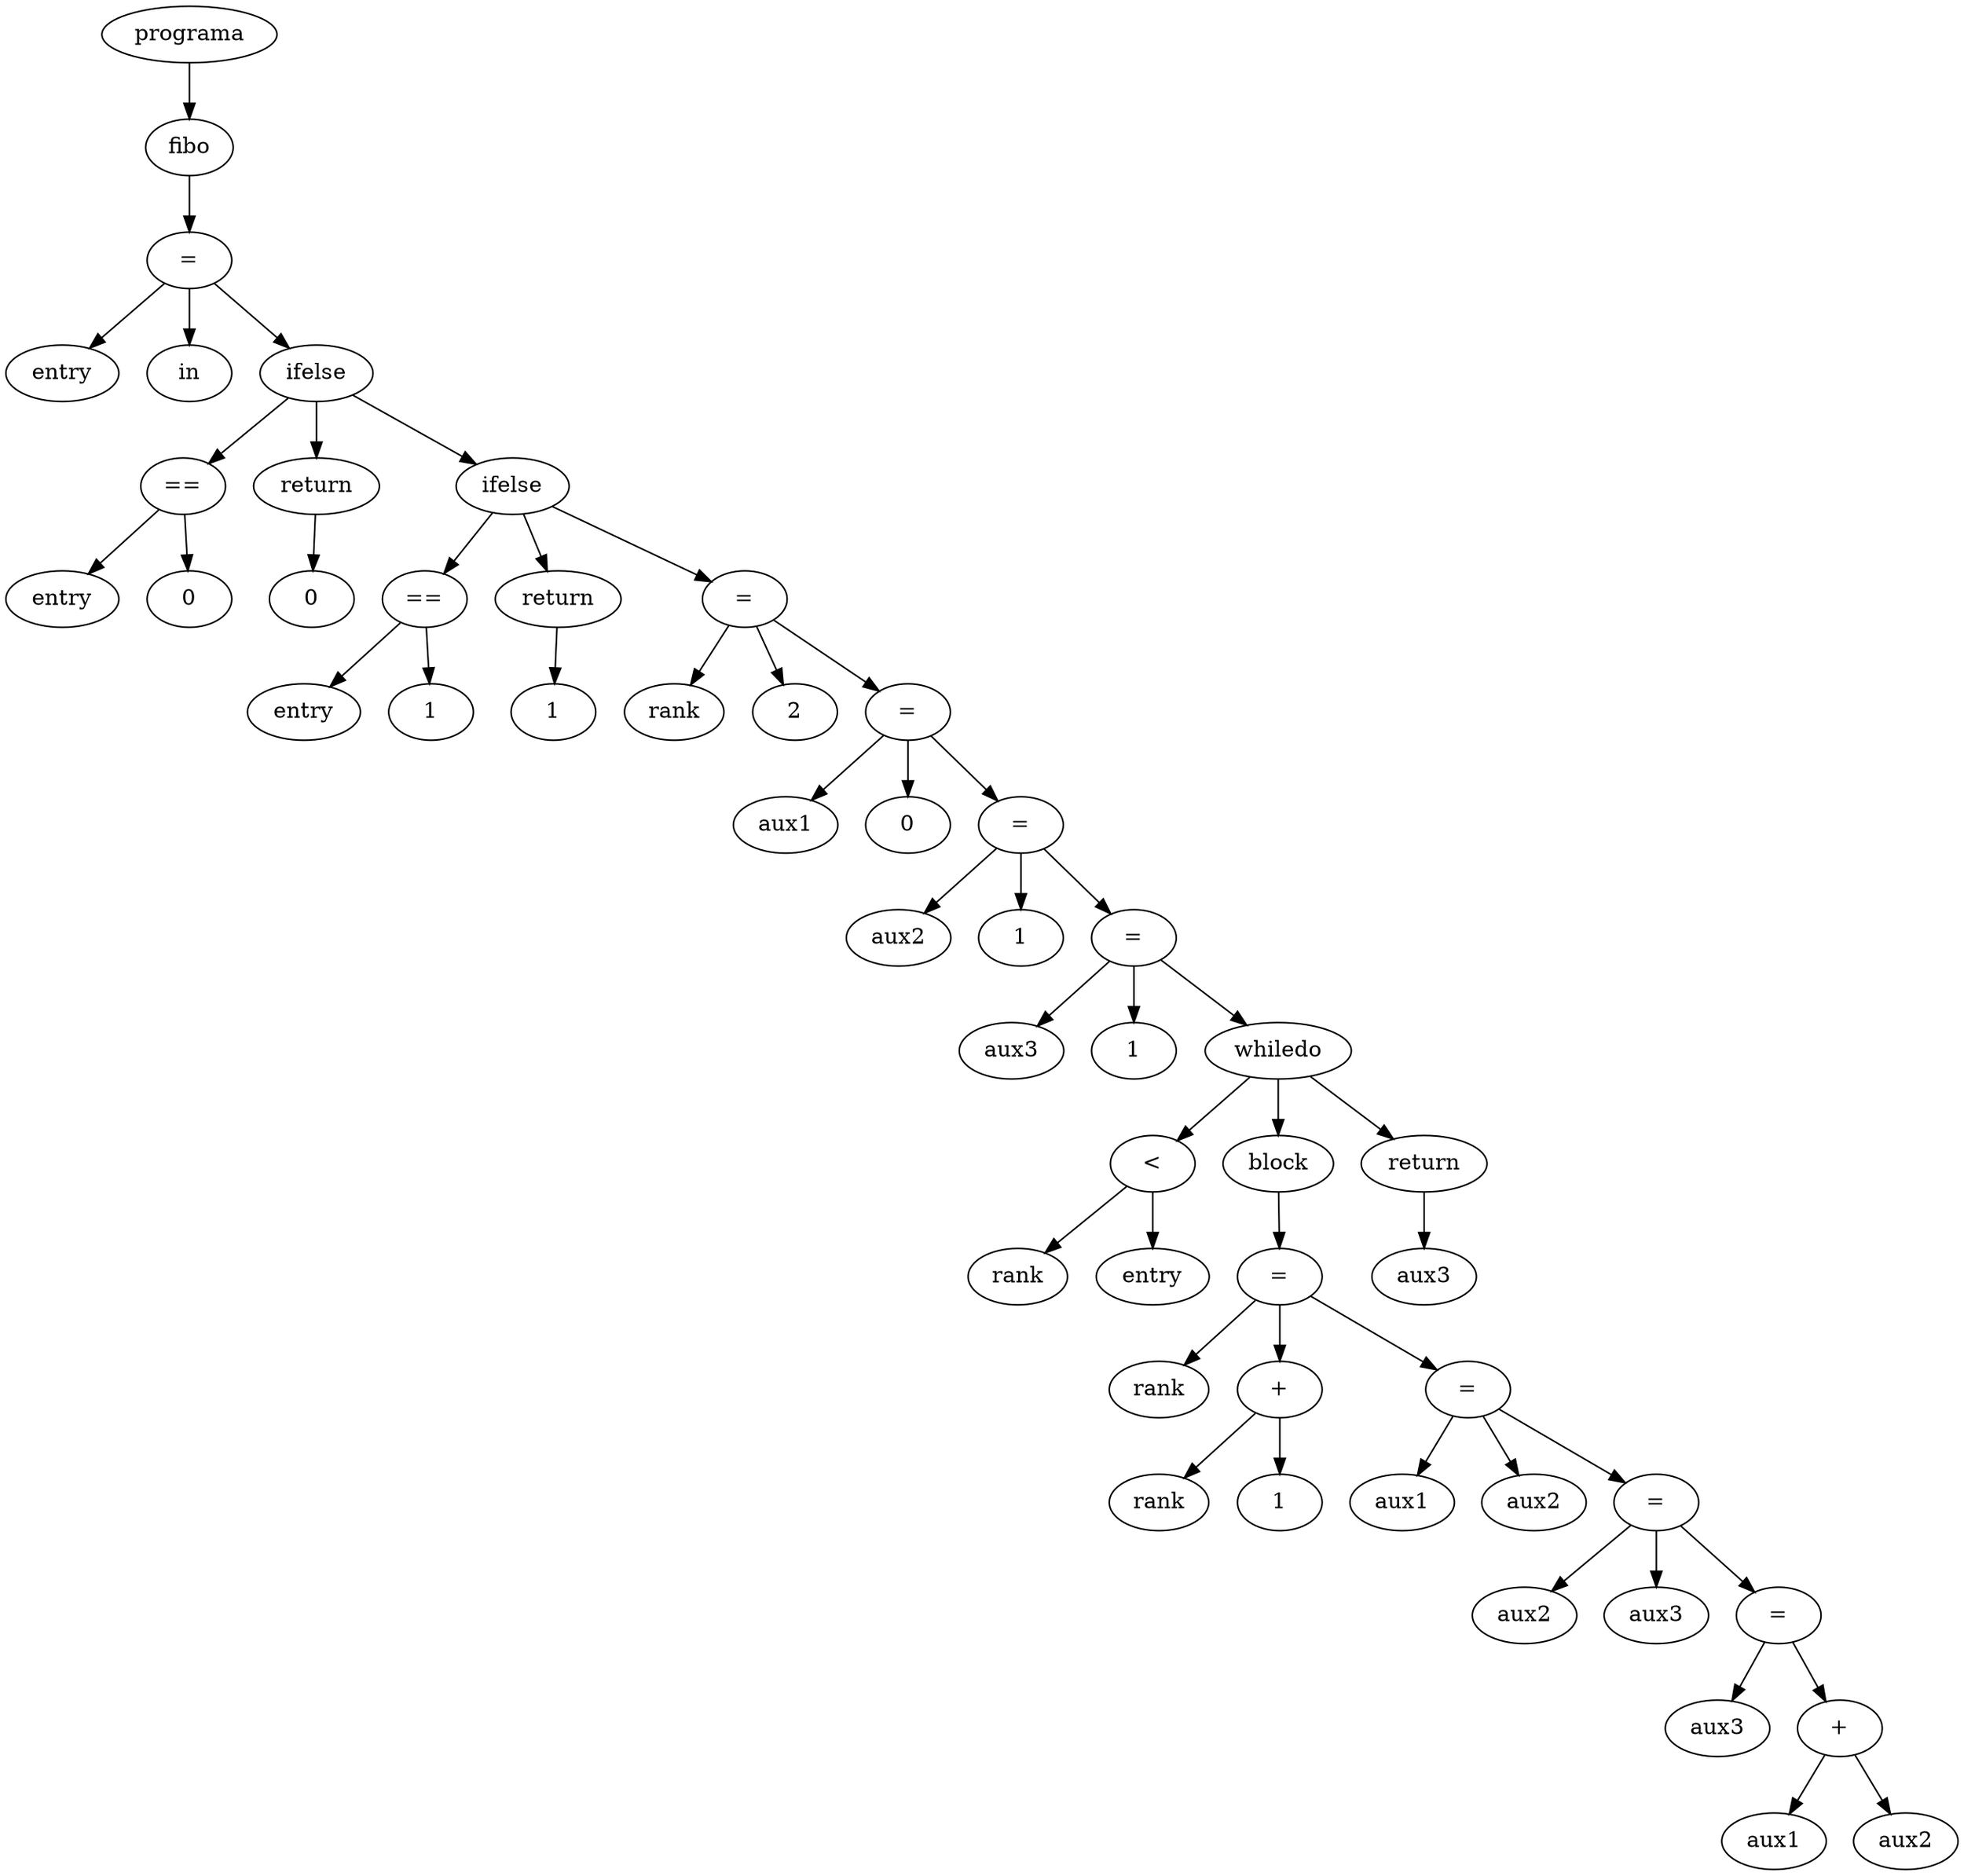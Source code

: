 digraph G {
node_0x8415e0 [label="programa"]
node_0x841590 [label="fibo"]
node_0x8407b0 [label="="]
node_0x840090 [label="entry"]
node_0x8407b0 -> node_0x840090
node_0x840780 [label="in"]
node_0x8407b0 -> node_0x840780
node_0x8409f0 [label="ifelse"]
node_0x840920 [label="=="]
node_0x840800 [label="entry"]
node_0x840920 -> node_0x840800
node_0x840830 [label="0"]
node_0x840920 -> node_0x840830
node_0x8409f0 -> node_0x840920
node_0x8409a0 [label="return"]
node_0x840970 [label="0"]
node_0x8409a0 -> node_0x840970
node_0x8409f0 -> node_0x8409a0
node_0x840c30 [label="ifelse"]
node_0x840b60 [label="=="]
node_0x840a40 [label="entry"]
node_0x840b60 -> node_0x840a40
node_0x840a70 [label="1"]
node_0x840b60 -> node_0x840a70
node_0x840c30 -> node_0x840b60
node_0x840be0 [label="return"]
node_0x840bb0 [label="1"]
node_0x840be0 -> node_0x840bb0
node_0x840c30 -> node_0x840be0
node_0x840da0 [label="="]
node_0x840c80 [label="rank"]
node_0x840da0 -> node_0x840c80
node_0x840cb0 [label="2"]
node_0x840da0 -> node_0x840cb0
node_0x840e50 [label="="]
node_0x840df0 [label="aux1"]
node_0x840e50 -> node_0x840df0
node_0x840e20 [label="0"]
node_0x840e50 -> node_0x840e20
node_0x840f00 [label="="]
node_0x840ea0 [label="aux2"]
node_0x840f00 -> node_0x840ea0
node_0x840ed0 [label="1"]
node_0x840f00 -> node_0x840ed0
node_0x840fb0 [label="="]
node_0x840f50 [label="aux3"]
node_0x840fb0 -> node_0x840f50
node_0x840f80 [label="1"]
node_0x840fb0 -> node_0x840f80
node_0x8414c0 [label="whiledo"]
node_0x841060 [label="<"]
node_0x841000 [label="rank"]
node_0x841060 -> node_0x841000
node_0x841030 [label="entry"]
node_0x841060 -> node_0x841030
node_0x8414c0 -> node_0x841060
node_0x841470 [label="block"]
node_0x841190 [label="="]
node_0x8410b0 [label="rank"]
node_0x841190 -> node_0x8410b0
node_0x841140 [label="+"]
node_0x8410e0 [label="rank"]
node_0x841140 -> node_0x8410e0
node_0x841110 [label="1"]
node_0x841140 -> node_0x841110
node_0x841190 -> node_0x841140
node_0x841240 [label="="]
node_0x8411e0 [label="aux1"]
node_0x841240 -> node_0x8411e0
node_0x841210 [label="aux2"]
node_0x841240 -> node_0x841210
node_0x8412f0 [label="="]
node_0x841290 [label="aux2"]
node_0x8412f0 -> node_0x841290
node_0x8412c0 [label="aux3"]
node_0x8412f0 -> node_0x8412c0
node_0x841420 [label="="]
node_0x841340 [label="aux3"]
node_0x841420 -> node_0x841340
node_0x8413d0 [label="+"]
node_0x841370 [label="aux1"]
node_0x8413d0 -> node_0x841370
node_0x8413a0 [label="aux2"]
node_0x8413d0 -> node_0x8413a0
node_0x841420 -> node_0x8413d0
node_0x8412f0 -> node_0x841420
node_0x841240 -> node_0x8412f0
node_0x841190 -> node_0x841240
node_0x841470 -> node_0x841190
node_0x8414c0 -> node_0x841470
node_0x841540 [label="return"]
node_0x841510 [label="aux3"]
node_0x841540 -> node_0x841510
node_0x8414c0 -> node_0x841540
node_0x840fb0 -> node_0x8414c0
node_0x840f00 -> node_0x840fb0
node_0x840e50 -> node_0x840f00
node_0x840da0 -> node_0x840e50
node_0x840c30 -> node_0x840da0
node_0x8409f0 -> node_0x840c30
node_0x8407b0 -> node_0x8409f0
node_0x841590 -> node_0x8407b0
node_0x8415e0 -> node_0x841590
}
